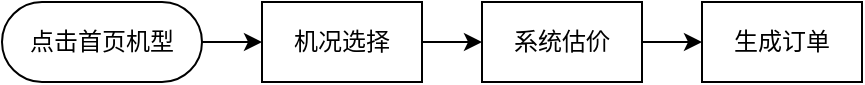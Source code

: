 <mxfile version="13.0.9">
    <diagram id="3WpzC5xk14bhtVJEzvI1" name="Page-1">
        <mxGraphModel dx="748" dy="578" grid="1" gridSize="10" guides="1" tooltips="1" connect="1" arrows="1" fold="1" page="1" pageScale="1" pageWidth="827" pageHeight="1169" math="0" shadow="0">
            <root>
                <mxCell id="0"/>
                <mxCell id="1" parent="0"/>
                <mxCell id="5" style="edgeStyle=orthogonalEdgeStyle;rounded=0;orthogonalLoop=1;jettySize=auto;html=1;exitX=1;exitY=0.5;exitDx=0;exitDy=0;" parent="1" source="2" target="3" edge="1">
                    <mxGeometry relative="1" as="geometry"/>
                </mxCell>
                <mxCell id="2" value="点击首页机型" style="rounded=1;whiteSpace=wrap;html=1;arcSize=50;" parent="1" vertex="1">
                    <mxGeometry x="140" y="260" width="100" height="40" as="geometry"/>
                </mxCell>
                <mxCell id="100" style="edgeStyle=orthogonalEdgeStyle;rounded=0;orthogonalLoop=1;jettySize=auto;html=1;exitX=1;exitY=0.5;exitDx=0;exitDy=0;entryX=0;entryY=0.5;entryDx=0;entryDy=0;" edge="1" parent="1" source="3" target="38">
                    <mxGeometry relative="1" as="geometry"/>
                </mxCell>
                <mxCell id="3" value="机况选择" style="rounded=0;whiteSpace=wrap;html=1;" parent="1" vertex="1">
                    <mxGeometry x="270" y="260" width="80" height="40" as="geometry"/>
                </mxCell>
                <mxCell id="103" style="edgeStyle=orthogonalEdgeStyle;rounded=0;orthogonalLoop=1;jettySize=auto;html=1;exitX=1;exitY=0.5;exitDx=0;exitDy=0;entryX=0;entryY=0.5;entryDx=0;entryDy=0;" edge="1" parent="1" source="38" target="101">
                    <mxGeometry relative="1" as="geometry"/>
                </mxCell>
                <mxCell id="38" value="系统估价" style="rounded=0;whiteSpace=wrap;html=1;" vertex="1" parent="1">
                    <mxGeometry x="380" y="260" width="80" height="40" as="geometry"/>
                </mxCell>
                <mxCell id="101" value="生成订单" style="rounded=0;whiteSpace=wrap;html=1;" vertex="1" parent="1">
                    <mxGeometry x="490" y="260" width="80" height="40" as="geometry"/>
                </mxCell>
            </root>
        </mxGraphModel>
    </diagram>
</mxfile>